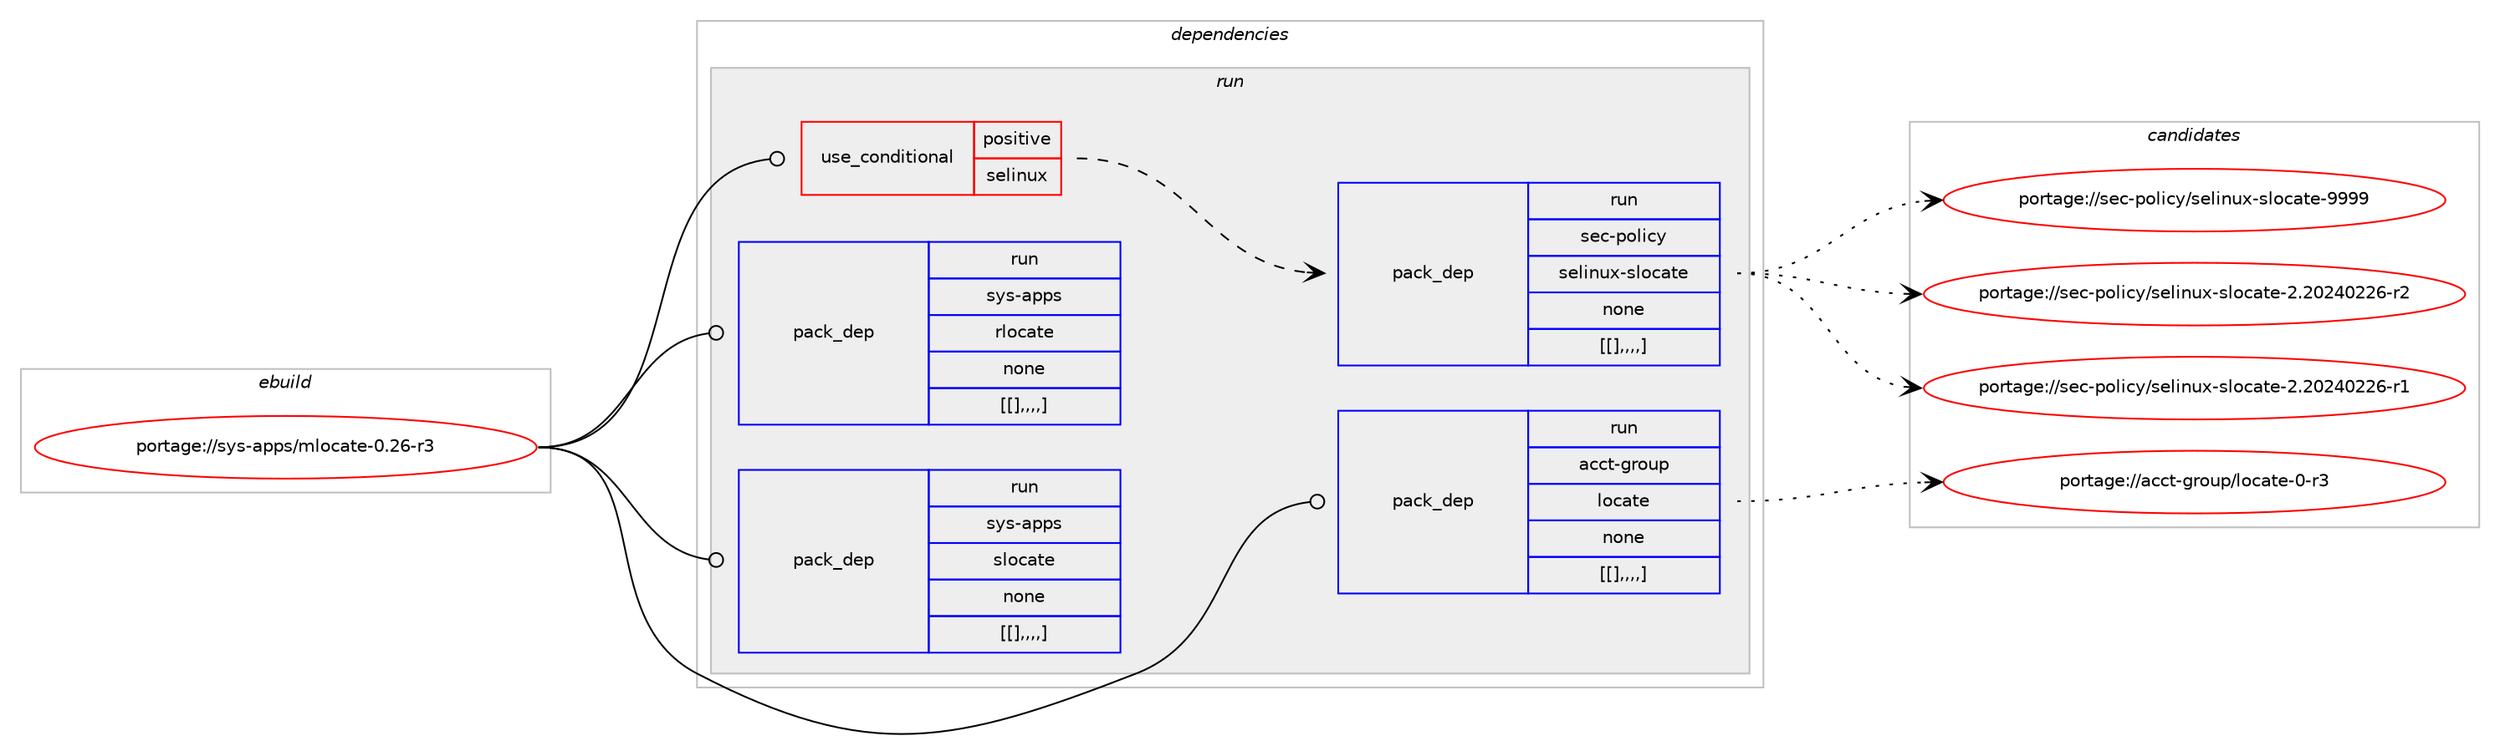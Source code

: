 digraph prolog {

# *************
# Graph options
# *************

newrank=true;
concentrate=true;
compound=true;
graph [rankdir=LR,fontname=Helvetica,fontsize=10,ranksep=1.5];#, ranksep=2.5, nodesep=0.2];
edge  [arrowhead=vee];
node  [fontname=Helvetica,fontsize=10];

# **********
# The ebuild
# **********

subgraph cluster_leftcol {
color=gray;
label=<<i>ebuild</i>>;
id [label="portage://sys-apps/mlocate-0.26-r3", color=red, width=4, href="../sys-apps/mlocate-0.26-r3.svg"];
}

# ****************
# The dependencies
# ****************

subgraph cluster_midcol {
color=gray;
label=<<i>dependencies</i>>;
subgraph cluster_compile {
fillcolor="#eeeeee";
style=filled;
label=<<i>compile</i>>;
}
subgraph cluster_compileandrun {
fillcolor="#eeeeee";
style=filled;
label=<<i>compile and run</i>>;
}
subgraph cluster_run {
fillcolor="#eeeeee";
style=filled;
label=<<i>run</i>>;
subgraph cond115385 {
dependency437641 [label=<<TABLE BORDER="0" CELLBORDER="1" CELLSPACING="0" CELLPADDING="4"><TR><TD ROWSPAN="3" CELLPADDING="10">use_conditional</TD></TR><TR><TD>positive</TD></TR><TR><TD>selinux</TD></TR></TABLE>>, shape=none, color=red];
subgraph pack319202 {
dependency437642 [label=<<TABLE BORDER="0" CELLBORDER="1" CELLSPACING="0" CELLPADDING="4" WIDTH="220"><TR><TD ROWSPAN="6" CELLPADDING="30">pack_dep</TD></TR><TR><TD WIDTH="110">run</TD></TR><TR><TD>sec-policy</TD></TR><TR><TD>selinux-slocate</TD></TR><TR><TD>none</TD></TR><TR><TD>[[],,,,]</TD></TR></TABLE>>, shape=none, color=blue];
}
dependency437641:e -> dependency437642:w [weight=20,style="dashed",arrowhead="vee"];
}
id:e -> dependency437641:w [weight=20,style="solid",arrowhead="odot"];
subgraph pack319203 {
dependency437643 [label=<<TABLE BORDER="0" CELLBORDER="1" CELLSPACING="0" CELLPADDING="4" WIDTH="220"><TR><TD ROWSPAN="6" CELLPADDING="30">pack_dep</TD></TR><TR><TD WIDTH="110">run</TD></TR><TR><TD>acct-group</TD></TR><TR><TD>locate</TD></TR><TR><TD>none</TD></TR><TR><TD>[[],,,,]</TD></TR></TABLE>>, shape=none, color=blue];
}
id:e -> dependency437643:w [weight=20,style="solid",arrowhead="odot"];
subgraph pack319204 {
dependency437644 [label=<<TABLE BORDER="0" CELLBORDER="1" CELLSPACING="0" CELLPADDING="4" WIDTH="220"><TR><TD ROWSPAN="6" CELLPADDING="30">pack_dep</TD></TR><TR><TD WIDTH="110">run</TD></TR><TR><TD>sys-apps</TD></TR><TR><TD>rlocate</TD></TR><TR><TD>none</TD></TR><TR><TD>[[],,,,]</TD></TR></TABLE>>, shape=none, color=blue];
}
id:e -> dependency437644:w [weight=20,style="solid",arrowhead="odot"];
subgraph pack319205 {
dependency437645 [label=<<TABLE BORDER="0" CELLBORDER="1" CELLSPACING="0" CELLPADDING="4" WIDTH="220"><TR><TD ROWSPAN="6" CELLPADDING="30">pack_dep</TD></TR><TR><TD WIDTH="110">run</TD></TR><TR><TD>sys-apps</TD></TR><TR><TD>slocate</TD></TR><TR><TD>none</TD></TR><TR><TD>[[],,,,]</TD></TR></TABLE>>, shape=none, color=blue];
}
id:e -> dependency437645:w [weight=20,style="solid",arrowhead="odot"];
}
}

# **************
# The candidates
# **************

subgraph cluster_choices {
rank=same;
color=gray;
label=<<i>candidates</i>>;

subgraph choice319202 {
color=black;
nodesep=1;
choice115101994511211110810599121471151011081051101171204511510811199971161014557575757 [label="portage://sec-policy/selinux-slocate-9999", color=red, width=4,href="../sec-policy/selinux-slocate-9999.svg"];
choice1151019945112111108105991214711510110810511011712045115108111999711610145504650485052485050544511450 [label="portage://sec-policy/selinux-slocate-2.20240226-r2", color=red, width=4,href="../sec-policy/selinux-slocate-2.20240226-r2.svg"];
choice1151019945112111108105991214711510110810511011712045115108111999711610145504650485052485050544511449 [label="portage://sec-policy/selinux-slocate-2.20240226-r1", color=red, width=4,href="../sec-policy/selinux-slocate-2.20240226-r1.svg"];
dependency437642:e -> choice115101994511211110810599121471151011081051101171204511510811199971161014557575757:w [style=dotted,weight="100"];
dependency437642:e -> choice1151019945112111108105991214711510110810511011712045115108111999711610145504650485052485050544511450:w [style=dotted,weight="100"];
dependency437642:e -> choice1151019945112111108105991214711510110810511011712045115108111999711610145504650485052485050544511449:w [style=dotted,weight="100"];
}
subgraph choice319203 {
color=black;
nodesep=1;
choice9799991164510311411111711247108111999711610145484511451 [label="portage://acct-group/locate-0-r3", color=red, width=4,href="../acct-group/locate-0-r3.svg"];
dependency437643:e -> choice9799991164510311411111711247108111999711610145484511451:w [style=dotted,weight="100"];
}
subgraph choice319204 {
color=black;
nodesep=1;
}
subgraph choice319205 {
color=black;
nodesep=1;
}
}

}
